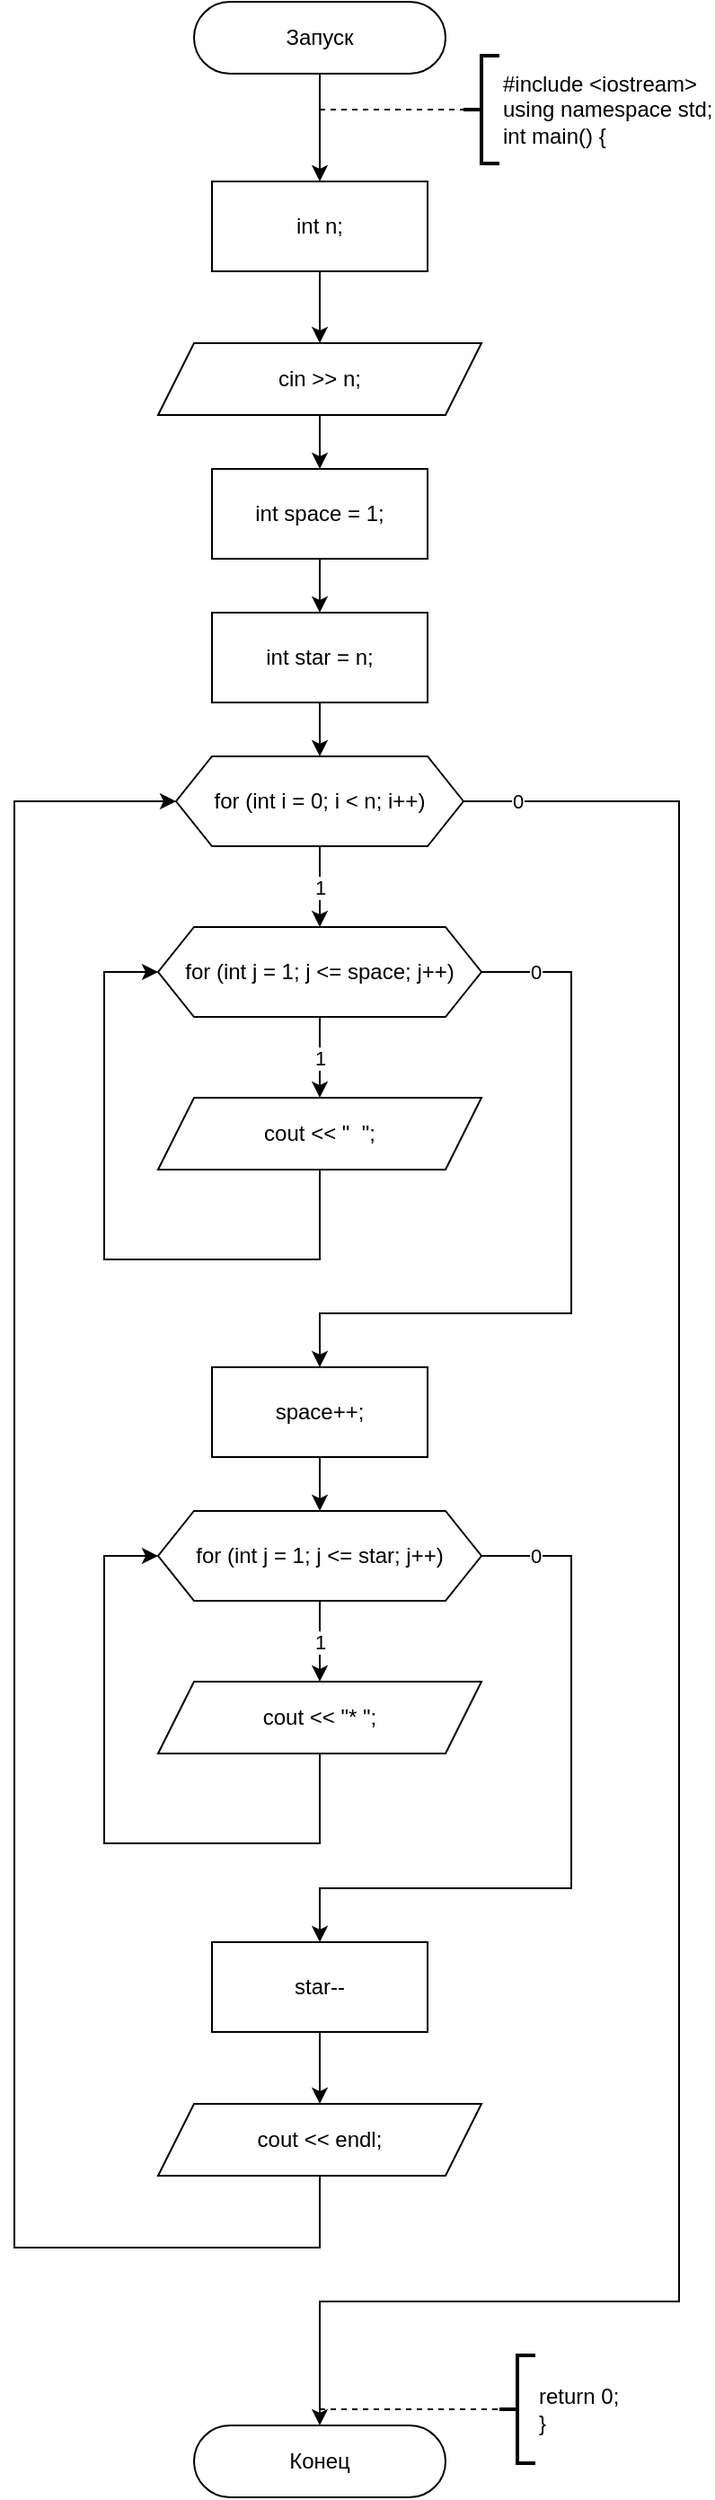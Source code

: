 <mxfile version="13.9.9" type="device"><diagram id="ow6VXI5-YUkTDBDz3Sdd" name="Страница 1"><mxGraphModel dx="852" dy="494" grid="1" gridSize="10" guides="1" tooltips="1" connect="1" arrows="1" fold="1" page="1" pageScale="1" pageWidth="827" pageHeight="1169" math="0" shadow="0"><root><mxCell id="0"/><mxCell id="1" parent="0"/><mxCell id="2" style="edgeStyle=orthogonalEdgeStyle;rounded=0;orthogonalLoop=1;jettySize=auto;html=1;" parent="1" source="3" target="4" edge="1"><mxGeometry relative="1" as="geometry"/></mxCell><mxCell id="3" value="Запуск" style="rounded=1;whiteSpace=wrap;html=1;arcSize=50;" parent="1" vertex="1"><mxGeometry x="310" y="20" width="140" height="40" as="geometry"/></mxCell><mxCell id="14" style="edgeStyle=none;html=1;entryX=0.5;entryY=0;entryDx=0;entryDy=0;" parent="1" source="4" target="12" edge="1"><mxGeometry relative="1" as="geometry"/></mxCell><mxCell id="4" value="int n;" style="rounded=0;whiteSpace=wrap;html=1;" parent="1" vertex="1"><mxGeometry x="320" y="120" width="120" height="50" as="geometry"/></mxCell><mxCell id="5" value="#include &amp;lt;iostream&amp;gt;&lt;br&gt;using namespace std;&lt;br&gt;int main() {" style="strokeWidth=2;html=1;shape=mxgraph.flowchart.annotation_2;align=left;labelPosition=right;pointerEvents=1;" parent="1" vertex="1"><mxGeometry x="460" y="50" width="20" height="60" as="geometry"/></mxCell><mxCell id="6" value="" style="endArrow=none;dashed=1;html=1;entryX=0;entryY=0.5;entryDx=0;entryDy=0;entryPerimeter=0;" parent="1" target="5" edge="1"><mxGeometry width="50" height="50" relative="1" as="geometry"><mxPoint x="380" y="80" as="sourcePoint"/><mxPoint x="470" y="70" as="targetPoint"/></mxGeometry></mxCell><mxCell id="7" value="Конец" style="rounded=1;whiteSpace=wrap;html=1;arcSize=50;" parent="1" vertex="1"><mxGeometry x="310" y="1369" width="140" height="40" as="geometry"/></mxCell><mxCell id="10" value="return 0;&lt;br&gt;}" style="strokeWidth=2;html=1;shape=mxgraph.flowchart.annotation_2;align=left;labelPosition=right;pointerEvents=1;" parent="1" vertex="1"><mxGeometry x="480" y="1330" width="20" height="60" as="geometry"/></mxCell><mxCell id="11" value="" style="endArrow=none;dashed=1;html=1;entryX=0;entryY=0.5;entryDx=0;entryDy=0;entryPerimeter=0;" parent="1" target="10" edge="1"><mxGeometry width="50" height="50" relative="1" as="geometry"><mxPoint x="380" y="1360" as="sourcePoint"/><mxPoint x="480" y="320" as="targetPoint"/></mxGeometry></mxCell><mxCell id="17" value="" style="edgeStyle=none;html=1;" parent="1" source="12" target="16" edge="1"><mxGeometry relative="1" as="geometry"/></mxCell><mxCell id="12" value="cin &amp;gt;&amp;gt; n;" style="shape=parallelogram;perimeter=parallelogramPerimeter;whiteSpace=wrap;html=1;fixedSize=1;" parent="1" vertex="1"><mxGeometry x="290" y="210" width="180" height="40" as="geometry"/></mxCell><mxCell id="22" style="edgeStyle=none;html=1;entryX=0.5;entryY=0;entryDx=0;entryDy=0;" parent="1" source="15" target="21" edge="1"><mxGeometry relative="1" as="geometry"/></mxCell><mxCell id="15" value="int star = n;" style="rounded=0;whiteSpace=wrap;html=1;" parent="1" vertex="1"><mxGeometry x="320" y="360" width="120" height="50" as="geometry"/></mxCell><mxCell id="18" style="edgeStyle=none;html=1;entryX=0.5;entryY=0;entryDx=0;entryDy=0;" parent="1" source="16" target="15" edge="1"><mxGeometry relative="1" as="geometry"/></mxCell><mxCell id="16" value="int space = 1;" style="rounded=0;whiteSpace=wrap;html=1;" parent="1" vertex="1"><mxGeometry x="320" y="280" width="120" height="50" as="geometry"/></mxCell><mxCell id="24" value="1" style="edgeStyle=none;html=1;entryX=0.5;entryY=0;entryDx=0;entryDy=0;" parent="1" source="21" target="23" edge="1"><mxGeometry relative="1" as="geometry"/></mxCell><mxCell id="44" value="0" style="edgeStyle=orthogonalEdgeStyle;rounded=0;html=1;entryX=0.5;entryY=0;entryDx=0;entryDy=0;" parent="1" source="21" target="7" edge="1"><mxGeometry x="-0.951" relative="1" as="geometry"><mxPoint x="550" y="1280" as="targetPoint"/><Array as="points"><mxPoint x="580" y="465"/><mxPoint x="580" y="1300"/><mxPoint x="380" y="1300"/></Array><mxPoint as="offset"/></mxGeometry></mxCell><mxCell id="21" value="for (int i = 0; i &amp;lt; n; i++)" style="shape=hexagon;perimeter=hexagonPerimeter2;whiteSpace=wrap;html=1;fixedSize=1;" parent="1" vertex="1"><mxGeometry x="300" y="440" width="160" height="50" as="geometry"/></mxCell><mxCell id="26" value="1" style="edgeStyle=none;html=1;entryX=0.5;entryY=0;entryDx=0;entryDy=0;" parent="1" source="23" target="25" edge="1"><mxGeometry relative="1" as="geometry"/></mxCell><mxCell id="30" value="0" style="edgeStyle=orthogonalEdgeStyle;rounded=0;html=1;entryX=0.5;entryY=0;entryDx=0;entryDy=0;" parent="1" source="23" target="29" edge="1"><mxGeometry x="-0.854" relative="1" as="geometry"><Array as="points"><mxPoint x="520" y="560"/><mxPoint x="520" y="750"/><mxPoint x="380" y="750"/></Array><mxPoint as="offset"/></mxGeometry></mxCell><mxCell id="23" value="for (int j = 1; j &amp;lt;= space; j++)" style="shape=hexagon;perimeter=hexagonPerimeter2;whiteSpace=wrap;html=1;fixedSize=1;" parent="1" vertex="1"><mxGeometry x="290" y="535" width="180" height="50" as="geometry"/></mxCell><mxCell id="27" style="edgeStyle=none;html=1;rounded=0;entryX=0;entryY=0.5;entryDx=0;entryDy=0;" parent="1" source="25" target="23" edge="1"><mxGeometry relative="1" as="geometry"><mxPoint x="260" y="560" as="targetPoint"/><Array as="points"><mxPoint x="380" y="720"/><mxPoint x="260" y="720"/><mxPoint x="260" y="560"/></Array></mxGeometry></mxCell><mxCell id="25" value="cout &amp;lt;&amp;lt; &quot;&amp;nbsp; &quot;;" style="shape=parallelogram;perimeter=parallelogramPerimeter;whiteSpace=wrap;html=1;fixedSize=1;" parent="1" vertex="1"><mxGeometry x="290" y="630" width="180" height="40" as="geometry"/></mxCell><mxCell id="38" style="edgeStyle=orthogonalEdgeStyle;rounded=0;html=1;entryX=0.5;entryY=0;entryDx=0;entryDy=0;" parent="1" source="29" target="35" edge="1"><mxGeometry relative="1" as="geometry"/></mxCell><mxCell id="29" value="space++;" style="rounded=0;whiteSpace=wrap;html=1;" parent="1" vertex="1"><mxGeometry x="320" y="780" width="120" height="50" as="geometry"/></mxCell><mxCell id="34" value="1" style="edgeStyle=none;html=1;entryX=0.5;entryY=0;entryDx=0;entryDy=0;" parent="1" source="35" target="37" edge="1"><mxGeometry relative="1" as="geometry"/></mxCell><mxCell id="35" value="for (int j = 1; j &amp;lt;= star; j++)" style="shape=hexagon;perimeter=hexagonPerimeter2;whiteSpace=wrap;html=1;fixedSize=1;" parent="1" vertex="1"><mxGeometry x="290" y="860" width="180" height="50" as="geometry"/></mxCell><mxCell id="36" style="edgeStyle=none;html=1;rounded=0;entryX=0;entryY=0.5;entryDx=0;entryDy=0;" parent="1" source="37" target="35" edge="1"><mxGeometry relative="1" as="geometry"><mxPoint x="260" y="885" as="targetPoint"/><Array as="points"><mxPoint x="380" y="1045"/><mxPoint x="260" y="1045"/><mxPoint x="260" y="885"/></Array></mxGeometry></mxCell><mxCell id="37" value="cout &amp;lt;&amp;lt; &quot;* &quot;;" style="shape=parallelogram;perimeter=parallelogramPerimeter;whiteSpace=wrap;html=1;fixedSize=1;" parent="1" vertex="1"><mxGeometry x="290" y="955" width="180" height="40" as="geometry"/></mxCell><mxCell id="42" style="edgeStyle=orthogonalEdgeStyle;rounded=0;html=1;entryX=0.5;entryY=0;entryDx=0;entryDy=0;" parent="1" source="39" target="41" edge="1"><mxGeometry relative="1" as="geometry"/></mxCell><mxCell id="39" value="star--" style="rounded=0;whiteSpace=wrap;html=1;" parent="1" vertex="1"><mxGeometry x="320" y="1100" width="120" height="50" as="geometry"/></mxCell><mxCell id="40" value="0" style="edgeStyle=orthogonalEdgeStyle;rounded=0;html=1;entryX=0.5;entryY=0;entryDx=0;entryDy=0;exitX=1;exitY=0.5;exitDx=0;exitDy=0;" parent="1" source="35" edge="1"><mxGeometry x="-0.854" relative="1" as="geometry"><mxPoint x="470" y="880" as="sourcePoint"/><mxPoint x="380" y="1100" as="targetPoint"/><Array as="points"><mxPoint x="520" y="885"/><mxPoint x="520" y="1070"/><mxPoint x="380" y="1070"/></Array><mxPoint as="offset"/></mxGeometry></mxCell><mxCell id="43" style="edgeStyle=orthogonalEdgeStyle;rounded=0;html=1;entryX=0;entryY=0.5;entryDx=0;entryDy=0;" parent="1" source="41" target="21" edge="1"><mxGeometry relative="1" as="geometry"><mxPoint x="220" y="920" as="targetPoint"/><Array as="points"><mxPoint x="380" y="1270"/><mxPoint x="210" y="1270"/><mxPoint x="210" y="465"/></Array></mxGeometry></mxCell><mxCell id="41" value="cout &amp;lt;&amp;lt; endl;" style="shape=parallelogram;perimeter=parallelogramPerimeter;whiteSpace=wrap;html=1;fixedSize=1;" parent="1" vertex="1"><mxGeometry x="290" y="1190" width="180" height="40" as="geometry"/></mxCell></root></mxGraphModel></diagram></mxfile>